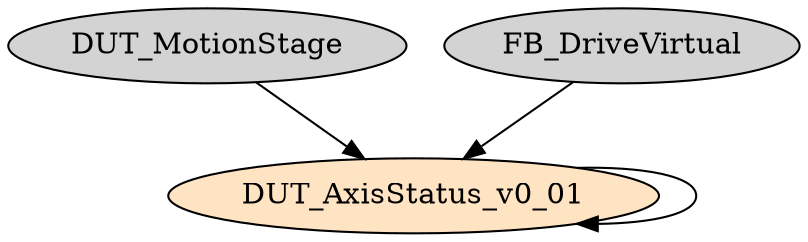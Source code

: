 digraph DUT_AxisStatus_v0_01 {
     node [style=filled]
    DUT_AxisStatus_v0_01 [fillcolor = bisque];
    DUT_AxisStatus_v0_01 -> DUT_AxisStatus_v0_01;
    DUT_MotionStage -> DUT_AxisStatus_v0_01;
    FB_DriveVirtual -> DUT_AxisStatus_v0_01;
}
